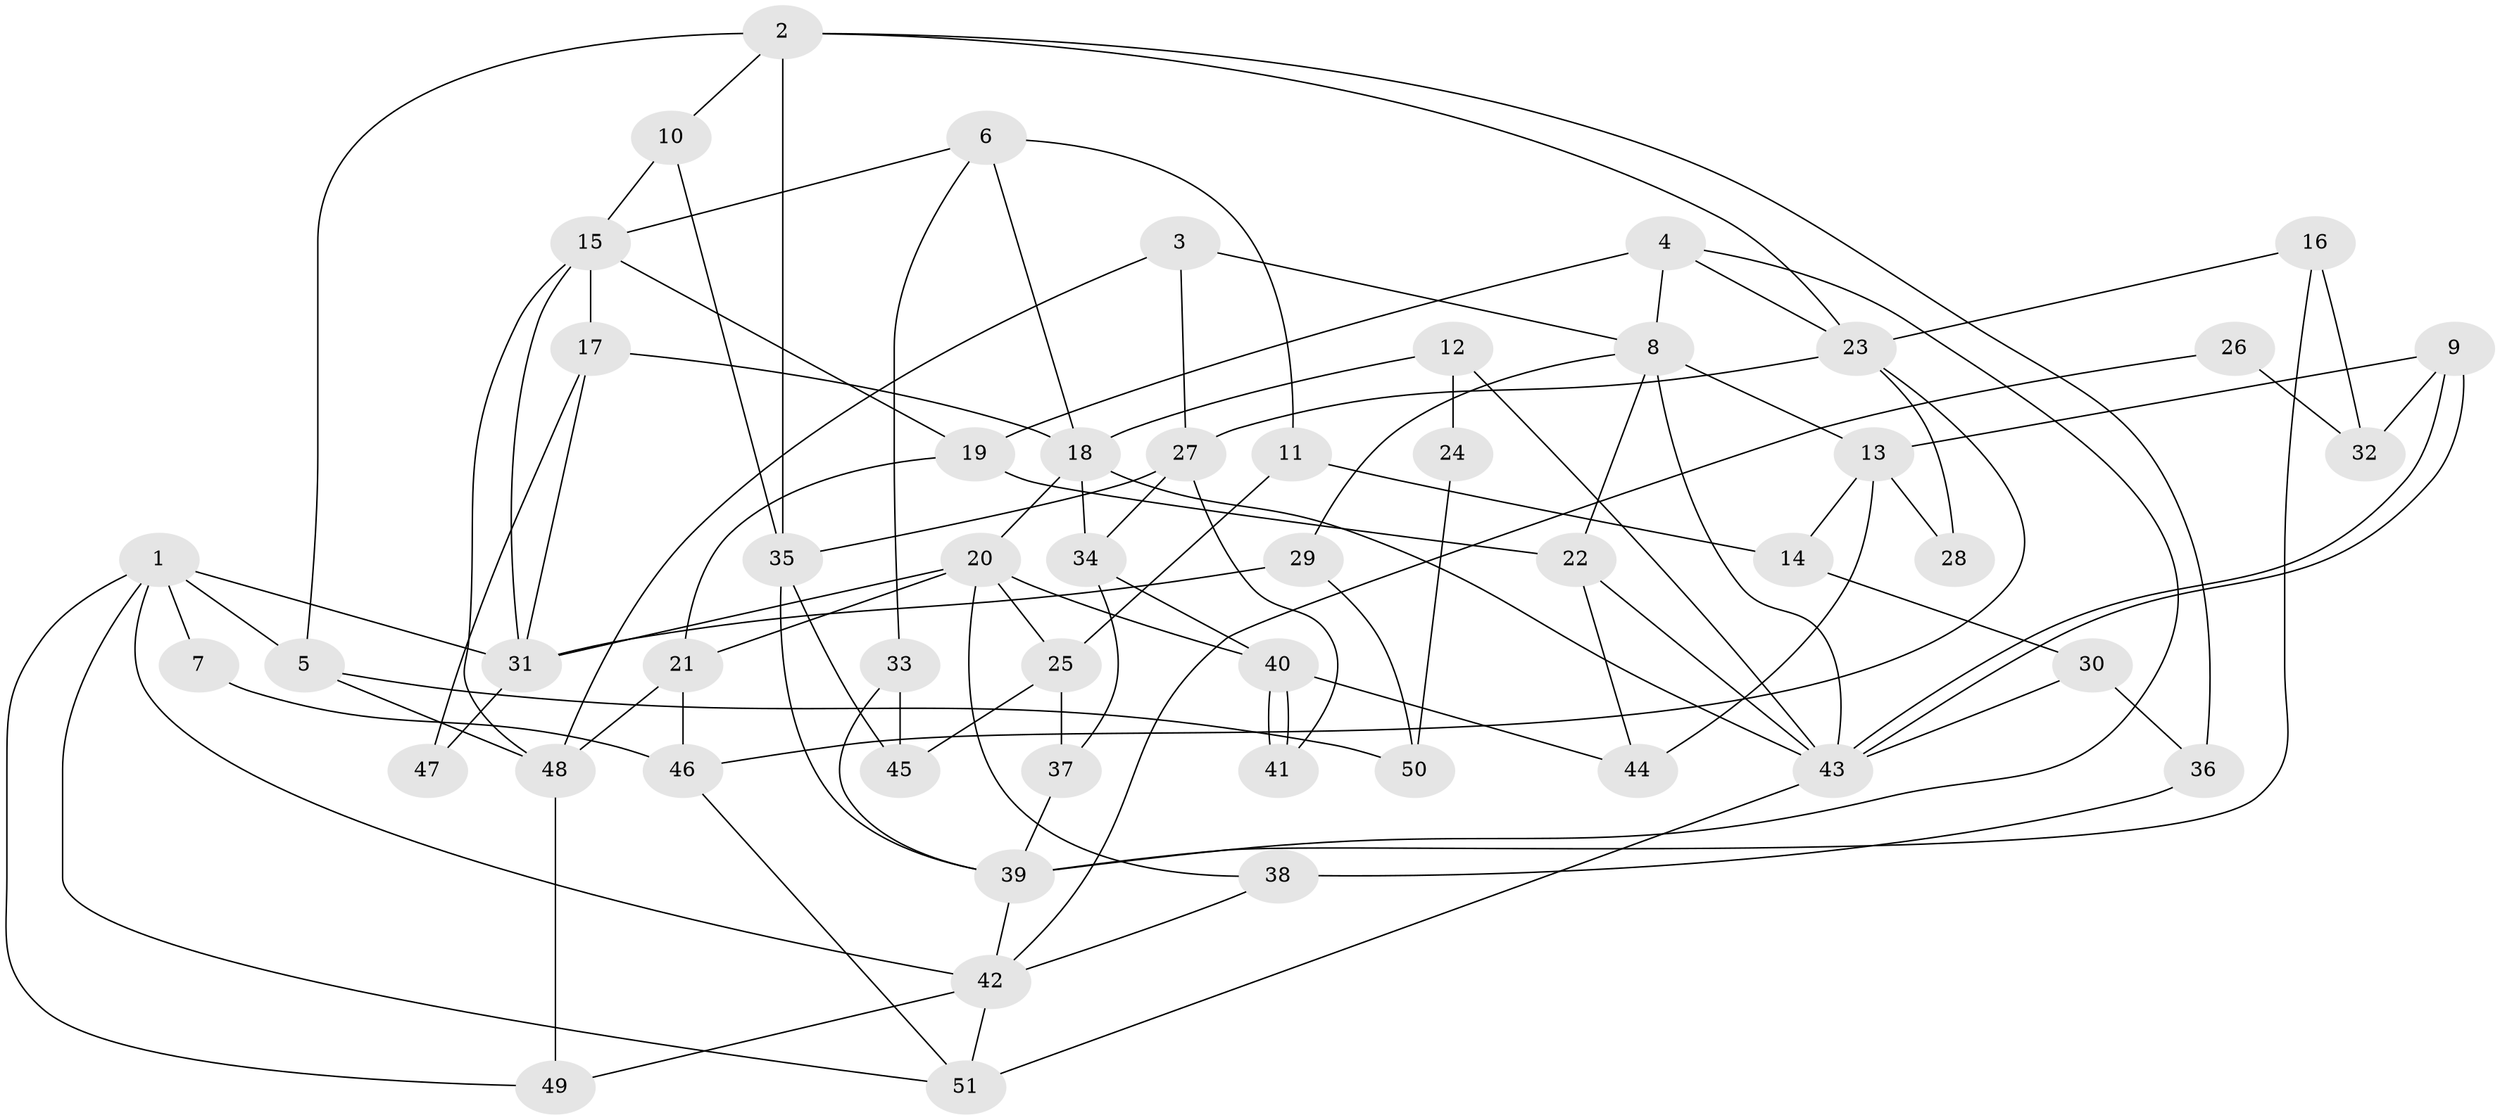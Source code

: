 // coarse degree distribution, {6: 0.22580645161290322, 7: 0.0967741935483871, 5: 0.0967741935483871, 3: 0.1935483870967742, 2: 0.0967741935483871, 4: 0.16129032258064516, 10: 0.03225806451612903, 8: 0.0967741935483871}
// Generated by graph-tools (version 1.1) at 2025/41/03/06/25 10:41:54]
// undirected, 51 vertices, 102 edges
graph export_dot {
graph [start="1"]
  node [color=gray90,style=filled];
  1;
  2;
  3;
  4;
  5;
  6;
  7;
  8;
  9;
  10;
  11;
  12;
  13;
  14;
  15;
  16;
  17;
  18;
  19;
  20;
  21;
  22;
  23;
  24;
  25;
  26;
  27;
  28;
  29;
  30;
  31;
  32;
  33;
  34;
  35;
  36;
  37;
  38;
  39;
  40;
  41;
  42;
  43;
  44;
  45;
  46;
  47;
  48;
  49;
  50;
  51;
  1 -- 31;
  1 -- 42;
  1 -- 5;
  1 -- 7;
  1 -- 49;
  1 -- 51;
  2 -- 5;
  2 -- 23;
  2 -- 10;
  2 -- 35;
  2 -- 36;
  3 -- 48;
  3 -- 8;
  3 -- 27;
  4 -- 23;
  4 -- 8;
  4 -- 19;
  4 -- 39;
  5 -- 48;
  5 -- 50;
  6 -- 33;
  6 -- 15;
  6 -- 11;
  6 -- 18;
  7 -- 46;
  8 -- 43;
  8 -- 22;
  8 -- 13;
  8 -- 29;
  9 -- 13;
  9 -- 43;
  9 -- 43;
  9 -- 32;
  10 -- 35;
  10 -- 15;
  11 -- 14;
  11 -- 25;
  12 -- 43;
  12 -- 18;
  12 -- 24;
  13 -- 44;
  13 -- 14;
  13 -- 28;
  14 -- 30;
  15 -- 17;
  15 -- 19;
  15 -- 31;
  15 -- 48;
  16 -- 23;
  16 -- 39;
  16 -- 32;
  17 -- 18;
  17 -- 31;
  17 -- 47;
  18 -- 43;
  18 -- 20;
  18 -- 34;
  19 -- 21;
  19 -- 22;
  20 -- 40;
  20 -- 21;
  20 -- 25;
  20 -- 31;
  20 -- 38;
  21 -- 46;
  21 -- 48;
  22 -- 43;
  22 -- 44;
  23 -- 27;
  23 -- 46;
  23 -- 28;
  24 -- 50;
  25 -- 37;
  25 -- 45;
  26 -- 42;
  26 -- 32;
  27 -- 34;
  27 -- 35;
  27 -- 41;
  29 -- 31;
  29 -- 50;
  30 -- 36;
  30 -- 43;
  31 -- 47;
  33 -- 39;
  33 -- 45;
  34 -- 37;
  34 -- 40;
  35 -- 39;
  35 -- 45;
  36 -- 38;
  37 -- 39;
  38 -- 42;
  39 -- 42;
  40 -- 41;
  40 -- 41;
  40 -- 44;
  42 -- 49;
  42 -- 51;
  43 -- 51;
  46 -- 51;
  48 -- 49;
}
